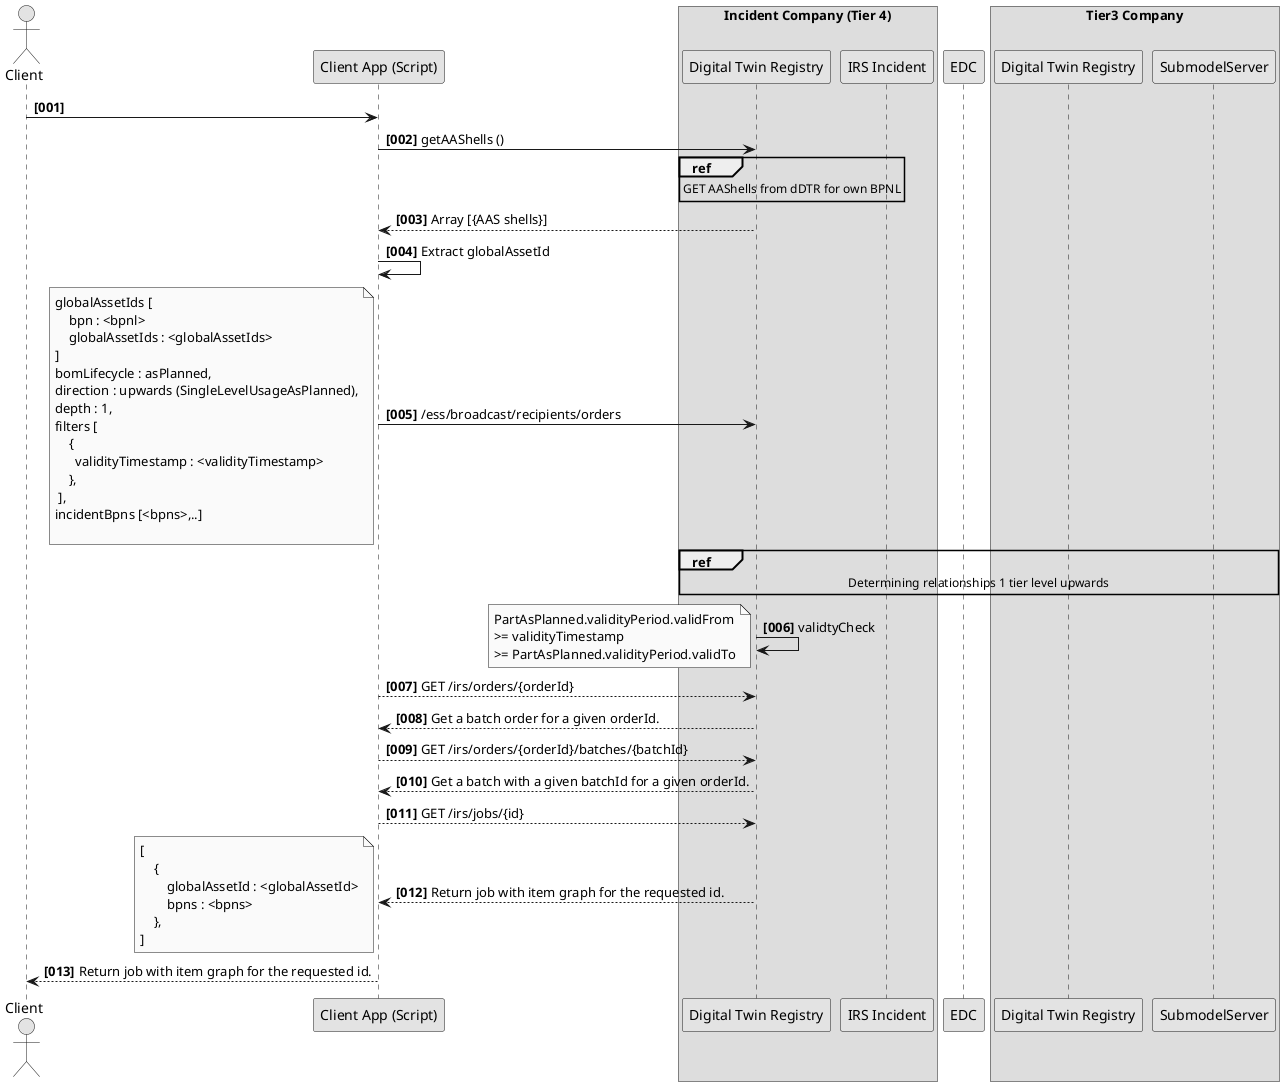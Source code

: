 @startuml
skinparam monochrome true
skinparam shadowing false
skinparam defaultFontName "Architects daughter"

autonumber "<b>[000]"

actor "Client" as User

participant "Client App (Script)" as ClientApp

box Incident Company (Tier 4)
participant "Digital Twin Registry" as dDTR_Tier_N
participant "IRS Incident" as IRS_Tier_N
end box

participant EDC

box Tier3 Company
participant "Digital Twin Registry" as dDTR_Tier_3
participant "SubmodelServer" as SubmodelServer_Tier_3

end box


User -> ClientApp
ClientApp -> dDTR_Tier_N : getAAShells ()
ref over dDTR_Tier_N
    GET AAShells from dDTR for own BPNL
end ref
ClientApp <-- dDTR_Tier_N : Array [{AAS shells}]

ClientApp -> ClientApp : Extract globalAssetId

ClientApp -> dDTR_Tier_N : /ess/broadcast/recipients/orders
    note left
        globalAssetIds [
            bpn : <bpnl>
            globalAssetIds : <globalAssetIds>
        ]
        bomLifecycle : asPlanned,
        direction : upwards (SingleLevelUsageAsPlanned),
        depth : 1,
        filters [
            {
              validityTimestamp : <validityTimestamp>
            },
         ],
        incidentBpns [<bpns>,..]

    end note

    ref over dDTR_Tier_N, dDTR_Tier_3, SubmodelServer_Tier_3
        Determining relationships 1 tier level upwards
    end ref

    dDTR_Tier_N -> dDTR_Tier_N : validtyCheck
    note left
        PartAsPlanned.validityPeriod.validFrom
        >= validityTimestamp
        >= PartAsPlanned.validityPeriod.validTo
    end note


    ClientApp --> dDTR_Tier_N : GET /irs/orders/{orderId}
    ClientApp <-- dDTR_Tier_N : Get a batch order for a given orderId.
    ClientApp --> dDTR_Tier_N : GET /irs/orders/{orderId}/batches/{batchId}
    ClientApp <-- dDTR_Tier_N : Get a batch with a given batchId for a given orderId.
    ClientApp --> dDTR_Tier_N : GET /irs/jobs/{id}
    ClientApp <-- dDTR_Tier_N : Return job with item graph for the requested id.
    note left
        [
            {
                globalAssetId : <globalAssetId>
                bpns : <bpns>
            },
        ]
    end note
    User <-- ClientApp : Return job with item graph for the requested id.
@enduml